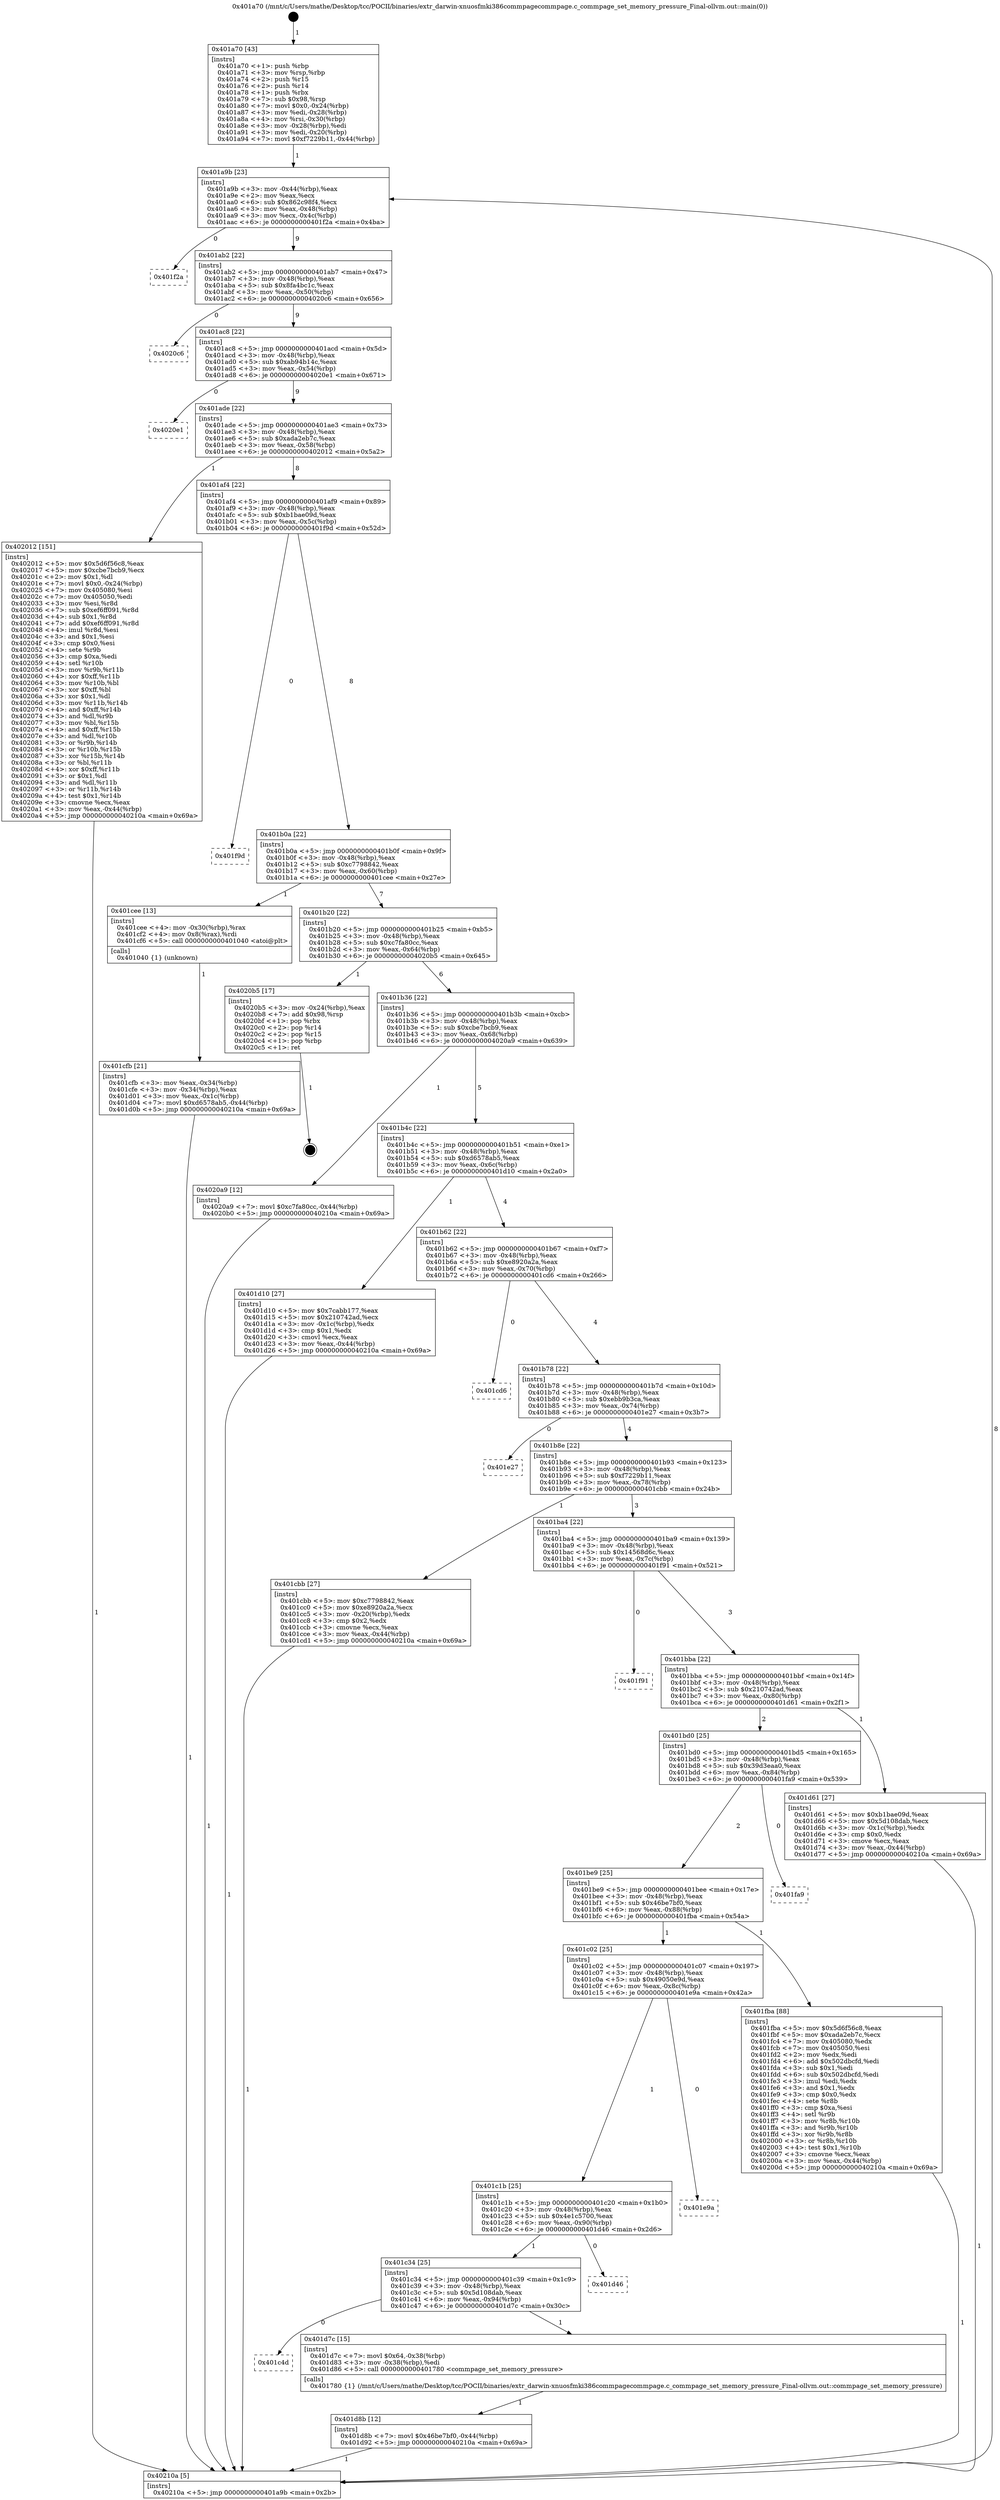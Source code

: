 digraph "0x401a70" {
  label = "0x401a70 (/mnt/c/Users/mathe/Desktop/tcc/POCII/binaries/extr_darwin-xnuosfmki386commpagecommpage.c_commpage_set_memory_pressure_Final-ollvm.out::main(0))"
  labelloc = "t"
  node[shape=record]

  Entry [label="",width=0.3,height=0.3,shape=circle,fillcolor=black,style=filled]
  "0x401a9b" [label="{
     0x401a9b [23]\l
     | [instrs]\l
     &nbsp;&nbsp;0x401a9b \<+3\>: mov -0x44(%rbp),%eax\l
     &nbsp;&nbsp;0x401a9e \<+2\>: mov %eax,%ecx\l
     &nbsp;&nbsp;0x401aa0 \<+6\>: sub $0x862c98f4,%ecx\l
     &nbsp;&nbsp;0x401aa6 \<+3\>: mov %eax,-0x48(%rbp)\l
     &nbsp;&nbsp;0x401aa9 \<+3\>: mov %ecx,-0x4c(%rbp)\l
     &nbsp;&nbsp;0x401aac \<+6\>: je 0000000000401f2a \<main+0x4ba\>\l
  }"]
  "0x401f2a" [label="{
     0x401f2a\l
  }", style=dashed]
  "0x401ab2" [label="{
     0x401ab2 [22]\l
     | [instrs]\l
     &nbsp;&nbsp;0x401ab2 \<+5\>: jmp 0000000000401ab7 \<main+0x47\>\l
     &nbsp;&nbsp;0x401ab7 \<+3\>: mov -0x48(%rbp),%eax\l
     &nbsp;&nbsp;0x401aba \<+5\>: sub $0x8fa4bc1c,%eax\l
     &nbsp;&nbsp;0x401abf \<+3\>: mov %eax,-0x50(%rbp)\l
     &nbsp;&nbsp;0x401ac2 \<+6\>: je 00000000004020c6 \<main+0x656\>\l
  }"]
  Exit [label="",width=0.3,height=0.3,shape=circle,fillcolor=black,style=filled,peripheries=2]
  "0x4020c6" [label="{
     0x4020c6\l
  }", style=dashed]
  "0x401ac8" [label="{
     0x401ac8 [22]\l
     | [instrs]\l
     &nbsp;&nbsp;0x401ac8 \<+5\>: jmp 0000000000401acd \<main+0x5d\>\l
     &nbsp;&nbsp;0x401acd \<+3\>: mov -0x48(%rbp),%eax\l
     &nbsp;&nbsp;0x401ad0 \<+5\>: sub $0xab94b14c,%eax\l
     &nbsp;&nbsp;0x401ad5 \<+3\>: mov %eax,-0x54(%rbp)\l
     &nbsp;&nbsp;0x401ad8 \<+6\>: je 00000000004020e1 \<main+0x671\>\l
  }"]
  "0x401d8b" [label="{
     0x401d8b [12]\l
     | [instrs]\l
     &nbsp;&nbsp;0x401d8b \<+7\>: movl $0x46be7bf0,-0x44(%rbp)\l
     &nbsp;&nbsp;0x401d92 \<+5\>: jmp 000000000040210a \<main+0x69a\>\l
  }"]
  "0x4020e1" [label="{
     0x4020e1\l
  }", style=dashed]
  "0x401ade" [label="{
     0x401ade [22]\l
     | [instrs]\l
     &nbsp;&nbsp;0x401ade \<+5\>: jmp 0000000000401ae3 \<main+0x73\>\l
     &nbsp;&nbsp;0x401ae3 \<+3\>: mov -0x48(%rbp),%eax\l
     &nbsp;&nbsp;0x401ae6 \<+5\>: sub $0xada2eb7c,%eax\l
     &nbsp;&nbsp;0x401aeb \<+3\>: mov %eax,-0x58(%rbp)\l
     &nbsp;&nbsp;0x401aee \<+6\>: je 0000000000402012 \<main+0x5a2\>\l
  }"]
  "0x401c4d" [label="{
     0x401c4d\l
  }", style=dashed]
  "0x402012" [label="{
     0x402012 [151]\l
     | [instrs]\l
     &nbsp;&nbsp;0x402012 \<+5\>: mov $0x5d6f56c8,%eax\l
     &nbsp;&nbsp;0x402017 \<+5\>: mov $0xcbe7bcb9,%ecx\l
     &nbsp;&nbsp;0x40201c \<+2\>: mov $0x1,%dl\l
     &nbsp;&nbsp;0x40201e \<+7\>: movl $0x0,-0x24(%rbp)\l
     &nbsp;&nbsp;0x402025 \<+7\>: mov 0x405080,%esi\l
     &nbsp;&nbsp;0x40202c \<+7\>: mov 0x405050,%edi\l
     &nbsp;&nbsp;0x402033 \<+3\>: mov %esi,%r8d\l
     &nbsp;&nbsp;0x402036 \<+7\>: sub $0xef6ff091,%r8d\l
     &nbsp;&nbsp;0x40203d \<+4\>: sub $0x1,%r8d\l
     &nbsp;&nbsp;0x402041 \<+7\>: add $0xef6ff091,%r8d\l
     &nbsp;&nbsp;0x402048 \<+4\>: imul %r8d,%esi\l
     &nbsp;&nbsp;0x40204c \<+3\>: and $0x1,%esi\l
     &nbsp;&nbsp;0x40204f \<+3\>: cmp $0x0,%esi\l
     &nbsp;&nbsp;0x402052 \<+4\>: sete %r9b\l
     &nbsp;&nbsp;0x402056 \<+3\>: cmp $0xa,%edi\l
     &nbsp;&nbsp;0x402059 \<+4\>: setl %r10b\l
     &nbsp;&nbsp;0x40205d \<+3\>: mov %r9b,%r11b\l
     &nbsp;&nbsp;0x402060 \<+4\>: xor $0xff,%r11b\l
     &nbsp;&nbsp;0x402064 \<+3\>: mov %r10b,%bl\l
     &nbsp;&nbsp;0x402067 \<+3\>: xor $0xff,%bl\l
     &nbsp;&nbsp;0x40206a \<+3\>: xor $0x1,%dl\l
     &nbsp;&nbsp;0x40206d \<+3\>: mov %r11b,%r14b\l
     &nbsp;&nbsp;0x402070 \<+4\>: and $0xff,%r14b\l
     &nbsp;&nbsp;0x402074 \<+3\>: and %dl,%r9b\l
     &nbsp;&nbsp;0x402077 \<+3\>: mov %bl,%r15b\l
     &nbsp;&nbsp;0x40207a \<+4\>: and $0xff,%r15b\l
     &nbsp;&nbsp;0x40207e \<+3\>: and %dl,%r10b\l
     &nbsp;&nbsp;0x402081 \<+3\>: or %r9b,%r14b\l
     &nbsp;&nbsp;0x402084 \<+3\>: or %r10b,%r15b\l
     &nbsp;&nbsp;0x402087 \<+3\>: xor %r15b,%r14b\l
     &nbsp;&nbsp;0x40208a \<+3\>: or %bl,%r11b\l
     &nbsp;&nbsp;0x40208d \<+4\>: xor $0xff,%r11b\l
     &nbsp;&nbsp;0x402091 \<+3\>: or $0x1,%dl\l
     &nbsp;&nbsp;0x402094 \<+3\>: and %dl,%r11b\l
     &nbsp;&nbsp;0x402097 \<+3\>: or %r11b,%r14b\l
     &nbsp;&nbsp;0x40209a \<+4\>: test $0x1,%r14b\l
     &nbsp;&nbsp;0x40209e \<+3\>: cmovne %ecx,%eax\l
     &nbsp;&nbsp;0x4020a1 \<+3\>: mov %eax,-0x44(%rbp)\l
     &nbsp;&nbsp;0x4020a4 \<+5\>: jmp 000000000040210a \<main+0x69a\>\l
  }"]
  "0x401af4" [label="{
     0x401af4 [22]\l
     | [instrs]\l
     &nbsp;&nbsp;0x401af4 \<+5\>: jmp 0000000000401af9 \<main+0x89\>\l
     &nbsp;&nbsp;0x401af9 \<+3\>: mov -0x48(%rbp),%eax\l
     &nbsp;&nbsp;0x401afc \<+5\>: sub $0xb1bae09d,%eax\l
     &nbsp;&nbsp;0x401b01 \<+3\>: mov %eax,-0x5c(%rbp)\l
     &nbsp;&nbsp;0x401b04 \<+6\>: je 0000000000401f9d \<main+0x52d\>\l
  }"]
  "0x401d7c" [label="{
     0x401d7c [15]\l
     | [instrs]\l
     &nbsp;&nbsp;0x401d7c \<+7\>: movl $0x64,-0x38(%rbp)\l
     &nbsp;&nbsp;0x401d83 \<+3\>: mov -0x38(%rbp),%edi\l
     &nbsp;&nbsp;0x401d86 \<+5\>: call 0000000000401780 \<commpage_set_memory_pressure\>\l
     | [calls]\l
     &nbsp;&nbsp;0x401780 \{1\} (/mnt/c/Users/mathe/Desktop/tcc/POCII/binaries/extr_darwin-xnuosfmki386commpagecommpage.c_commpage_set_memory_pressure_Final-ollvm.out::commpage_set_memory_pressure)\l
  }"]
  "0x401f9d" [label="{
     0x401f9d\l
  }", style=dashed]
  "0x401b0a" [label="{
     0x401b0a [22]\l
     | [instrs]\l
     &nbsp;&nbsp;0x401b0a \<+5\>: jmp 0000000000401b0f \<main+0x9f\>\l
     &nbsp;&nbsp;0x401b0f \<+3\>: mov -0x48(%rbp),%eax\l
     &nbsp;&nbsp;0x401b12 \<+5\>: sub $0xc7798842,%eax\l
     &nbsp;&nbsp;0x401b17 \<+3\>: mov %eax,-0x60(%rbp)\l
     &nbsp;&nbsp;0x401b1a \<+6\>: je 0000000000401cee \<main+0x27e\>\l
  }"]
  "0x401c34" [label="{
     0x401c34 [25]\l
     | [instrs]\l
     &nbsp;&nbsp;0x401c34 \<+5\>: jmp 0000000000401c39 \<main+0x1c9\>\l
     &nbsp;&nbsp;0x401c39 \<+3\>: mov -0x48(%rbp),%eax\l
     &nbsp;&nbsp;0x401c3c \<+5\>: sub $0x5d108dab,%eax\l
     &nbsp;&nbsp;0x401c41 \<+6\>: mov %eax,-0x94(%rbp)\l
     &nbsp;&nbsp;0x401c47 \<+6\>: je 0000000000401d7c \<main+0x30c\>\l
  }"]
  "0x401cee" [label="{
     0x401cee [13]\l
     | [instrs]\l
     &nbsp;&nbsp;0x401cee \<+4\>: mov -0x30(%rbp),%rax\l
     &nbsp;&nbsp;0x401cf2 \<+4\>: mov 0x8(%rax),%rdi\l
     &nbsp;&nbsp;0x401cf6 \<+5\>: call 0000000000401040 \<atoi@plt\>\l
     | [calls]\l
     &nbsp;&nbsp;0x401040 \{1\} (unknown)\l
  }"]
  "0x401b20" [label="{
     0x401b20 [22]\l
     | [instrs]\l
     &nbsp;&nbsp;0x401b20 \<+5\>: jmp 0000000000401b25 \<main+0xb5\>\l
     &nbsp;&nbsp;0x401b25 \<+3\>: mov -0x48(%rbp),%eax\l
     &nbsp;&nbsp;0x401b28 \<+5\>: sub $0xc7fa80cc,%eax\l
     &nbsp;&nbsp;0x401b2d \<+3\>: mov %eax,-0x64(%rbp)\l
     &nbsp;&nbsp;0x401b30 \<+6\>: je 00000000004020b5 \<main+0x645\>\l
  }"]
  "0x401d46" [label="{
     0x401d46\l
  }", style=dashed]
  "0x4020b5" [label="{
     0x4020b5 [17]\l
     | [instrs]\l
     &nbsp;&nbsp;0x4020b5 \<+3\>: mov -0x24(%rbp),%eax\l
     &nbsp;&nbsp;0x4020b8 \<+7\>: add $0x98,%rsp\l
     &nbsp;&nbsp;0x4020bf \<+1\>: pop %rbx\l
     &nbsp;&nbsp;0x4020c0 \<+2\>: pop %r14\l
     &nbsp;&nbsp;0x4020c2 \<+2\>: pop %r15\l
     &nbsp;&nbsp;0x4020c4 \<+1\>: pop %rbp\l
     &nbsp;&nbsp;0x4020c5 \<+1\>: ret\l
  }"]
  "0x401b36" [label="{
     0x401b36 [22]\l
     | [instrs]\l
     &nbsp;&nbsp;0x401b36 \<+5\>: jmp 0000000000401b3b \<main+0xcb\>\l
     &nbsp;&nbsp;0x401b3b \<+3\>: mov -0x48(%rbp),%eax\l
     &nbsp;&nbsp;0x401b3e \<+5\>: sub $0xcbe7bcb9,%eax\l
     &nbsp;&nbsp;0x401b43 \<+3\>: mov %eax,-0x68(%rbp)\l
     &nbsp;&nbsp;0x401b46 \<+6\>: je 00000000004020a9 \<main+0x639\>\l
  }"]
  "0x401c1b" [label="{
     0x401c1b [25]\l
     | [instrs]\l
     &nbsp;&nbsp;0x401c1b \<+5\>: jmp 0000000000401c20 \<main+0x1b0\>\l
     &nbsp;&nbsp;0x401c20 \<+3\>: mov -0x48(%rbp),%eax\l
     &nbsp;&nbsp;0x401c23 \<+5\>: sub $0x4e1c5700,%eax\l
     &nbsp;&nbsp;0x401c28 \<+6\>: mov %eax,-0x90(%rbp)\l
     &nbsp;&nbsp;0x401c2e \<+6\>: je 0000000000401d46 \<main+0x2d6\>\l
  }"]
  "0x4020a9" [label="{
     0x4020a9 [12]\l
     | [instrs]\l
     &nbsp;&nbsp;0x4020a9 \<+7\>: movl $0xc7fa80cc,-0x44(%rbp)\l
     &nbsp;&nbsp;0x4020b0 \<+5\>: jmp 000000000040210a \<main+0x69a\>\l
  }"]
  "0x401b4c" [label="{
     0x401b4c [22]\l
     | [instrs]\l
     &nbsp;&nbsp;0x401b4c \<+5\>: jmp 0000000000401b51 \<main+0xe1\>\l
     &nbsp;&nbsp;0x401b51 \<+3\>: mov -0x48(%rbp),%eax\l
     &nbsp;&nbsp;0x401b54 \<+5\>: sub $0xd6578ab5,%eax\l
     &nbsp;&nbsp;0x401b59 \<+3\>: mov %eax,-0x6c(%rbp)\l
     &nbsp;&nbsp;0x401b5c \<+6\>: je 0000000000401d10 \<main+0x2a0\>\l
  }"]
  "0x401e9a" [label="{
     0x401e9a\l
  }", style=dashed]
  "0x401d10" [label="{
     0x401d10 [27]\l
     | [instrs]\l
     &nbsp;&nbsp;0x401d10 \<+5\>: mov $0x7cabb177,%eax\l
     &nbsp;&nbsp;0x401d15 \<+5\>: mov $0x210742ad,%ecx\l
     &nbsp;&nbsp;0x401d1a \<+3\>: mov -0x1c(%rbp),%edx\l
     &nbsp;&nbsp;0x401d1d \<+3\>: cmp $0x1,%edx\l
     &nbsp;&nbsp;0x401d20 \<+3\>: cmovl %ecx,%eax\l
     &nbsp;&nbsp;0x401d23 \<+3\>: mov %eax,-0x44(%rbp)\l
     &nbsp;&nbsp;0x401d26 \<+5\>: jmp 000000000040210a \<main+0x69a\>\l
  }"]
  "0x401b62" [label="{
     0x401b62 [22]\l
     | [instrs]\l
     &nbsp;&nbsp;0x401b62 \<+5\>: jmp 0000000000401b67 \<main+0xf7\>\l
     &nbsp;&nbsp;0x401b67 \<+3\>: mov -0x48(%rbp),%eax\l
     &nbsp;&nbsp;0x401b6a \<+5\>: sub $0xe8920a2a,%eax\l
     &nbsp;&nbsp;0x401b6f \<+3\>: mov %eax,-0x70(%rbp)\l
     &nbsp;&nbsp;0x401b72 \<+6\>: je 0000000000401cd6 \<main+0x266\>\l
  }"]
  "0x401c02" [label="{
     0x401c02 [25]\l
     | [instrs]\l
     &nbsp;&nbsp;0x401c02 \<+5\>: jmp 0000000000401c07 \<main+0x197\>\l
     &nbsp;&nbsp;0x401c07 \<+3\>: mov -0x48(%rbp),%eax\l
     &nbsp;&nbsp;0x401c0a \<+5\>: sub $0x49050e9d,%eax\l
     &nbsp;&nbsp;0x401c0f \<+6\>: mov %eax,-0x8c(%rbp)\l
     &nbsp;&nbsp;0x401c15 \<+6\>: je 0000000000401e9a \<main+0x42a\>\l
  }"]
  "0x401cd6" [label="{
     0x401cd6\l
  }", style=dashed]
  "0x401b78" [label="{
     0x401b78 [22]\l
     | [instrs]\l
     &nbsp;&nbsp;0x401b78 \<+5\>: jmp 0000000000401b7d \<main+0x10d\>\l
     &nbsp;&nbsp;0x401b7d \<+3\>: mov -0x48(%rbp),%eax\l
     &nbsp;&nbsp;0x401b80 \<+5\>: sub $0xebb9b3ca,%eax\l
     &nbsp;&nbsp;0x401b85 \<+3\>: mov %eax,-0x74(%rbp)\l
     &nbsp;&nbsp;0x401b88 \<+6\>: je 0000000000401e27 \<main+0x3b7\>\l
  }"]
  "0x401fba" [label="{
     0x401fba [88]\l
     | [instrs]\l
     &nbsp;&nbsp;0x401fba \<+5\>: mov $0x5d6f56c8,%eax\l
     &nbsp;&nbsp;0x401fbf \<+5\>: mov $0xada2eb7c,%ecx\l
     &nbsp;&nbsp;0x401fc4 \<+7\>: mov 0x405080,%edx\l
     &nbsp;&nbsp;0x401fcb \<+7\>: mov 0x405050,%esi\l
     &nbsp;&nbsp;0x401fd2 \<+2\>: mov %edx,%edi\l
     &nbsp;&nbsp;0x401fd4 \<+6\>: add $0x502dbcfd,%edi\l
     &nbsp;&nbsp;0x401fda \<+3\>: sub $0x1,%edi\l
     &nbsp;&nbsp;0x401fdd \<+6\>: sub $0x502dbcfd,%edi\l
     &nbsp;&nbsp;0x401fe3 \<+3\>: imul %edi,%edx\l
     &nbsp;&nbsp;0x401fe6 \<+3\>: and $0x1,%edx\l
     &nbsp;&nbsp;0x401fe9 \<+3\>: cmp $0x0,%edx\l
     &nbsp;&nbsp;0x401fec \<+4\>: sete %r8b\l
     &nbsp;&nbsp;0x401ff0 \<+3\>: cmp $0xa,%esi\l
     &nbsp;&nbsp;0x401ff3 \<+4\>: setl %r9b\l
     &nbsp;&nbsp;0x401ff7 \<+3\>: mov %r8b,%r10b\l
     &nbsp;&nbsp;0x401ffa \<+3\>: and %r9b,%r10b\l
     &nbsp;&nbsp;0x401ffd \<+3\>: xor %r9b,%r8b\l
     &nbsp;&nbsp;0x402000 \<+3\>: or %r8b,%r10b\l
     &nbsp;&nbsp;0x402003 \<+4\>: test $0x1,%r10b\l
     &nbsp;&nbsp;0x402007 \<+3\>: cmovne %ecx,%eax\l
     &nbsp;&nbsp;0x40200a \<+3\>: mov %eax,-0x44(%rbp)\l
     &nbsp;&nbsp;0x40200d \<+5\>: jmp 000000000040210a \<main+0x69a\>\l
  }"]
  "0x401e27" [label="{
     0x401e27\l
  }", style=dashed]
  "0x401b8e" [label="{
     0x401b8e [22]\l
     | [instrs]\l
     &nbsp;&nbsp;0x401b8e \<+5\>: jmp 0000000000401b93 \<main+0x123\>\l
     &nbsp;&nbsp;0x401b93 \<+3\>: mov -0x48(%rbp),%eax\l
     &nbsp;&nbsp;0x401b96 \<+5\>: sub $0xf7229b11,%eax\l
     &nbsp;&nbsp;0x401b9b \<+3\>: mov %eax,-0x78(%rbp)\l
     &nbsp;&nbsp;0x401b9e \<+6\>: je 0000000000401cbb \<main+0x24b\>\l
  }"]
  "0x401be9" [label="{
     0x401be9 [25]\l
     | [instrs]\l
     &nbsp;&nbsp;0x401be9 \<+5\>: jmp 0000000000401bee \<main+0x17e\>\l
     &nbsp;&nbsp;0x401bee \<+3\>: mov -0x48(%rbp),%eax\l
     &nbsp;&nbsp;0x401bf1 \<+5\>: sub $0x46be7bf0,%eax\l
     &nbsp;&nbsp;0x401bf6 \<+6\>: mov %eax,-0x88(%rbp)\l
     &nbsp;&nbsp;0x401bfc \<+6\>: je 0000000000401fba \<main+0x54a\>\l
  }"]
  "0x401cbb" [label="{
     0x401cbb [27]\l
     | [instrs]\l
     &nbsp;&nbsp;0x401cbb \<+5\>: mov $0xc7798842,%eax\l
     &nbsp;&nbsp;0x401cc0 \<+5\>: mov $0xe8920a2a,%ecx\l
     &nbsp;&nbsp;0x401cc5 \<+3\>: mov -0x20(%rbp),%edx\l
     &nbsp;&nbsp;0x401cc8 \<+3\>: cmp $0x2,%edx\l
     &nbsp;&nbsp;0x401ccb \<+3\>: cmovne %ecx,%eax\l
     &nbsp;&nbsp;0x401cce \<+3\>: mov %eax,-0x44(%rbp)\l
     &nbsp;&nbsp;0x401cd1 \<+5\>: jmp 000000000040210a \<main+0x69a\>\l
  }"]
  "0x401ba4" [label="{
     0x401ba4 [22]\l
     | [instrs]\l
     &nbsp;&nbsp;0x401ba4 \<+5\>: jmp 0000000000401ba9 \<main+0x139\>\l
     &nbsp;&nbsp;0x401ba9 \<+3\>: mov -0x48(%rbp),%eax\l
     &nbsp;&nbsp;0x401bac \<+5\>: sub $0x14568d6c,%eax\l
     &nbsp;&nbsp;0x401bb1 \<+3\>: mov %eax,-0x7c(%rbp)\l
     &nbsp;&nbsp;0x401bb4 \<+6\>: je 0000000000401f91 \<main+0x521\>\l
  }"]
  "0x40210a" [label="{
     0x40210a [5]\l
     | [instrs]\l
     &nbsp;&nbsp;0x40210a \<+5\>: jmp 0000000000401a9b \<main+0x2b\>\l
  }"]
  "0x401a70" [label="{
     0x401a70 [43]\l
     | [instrs]\l
     &nbsp;&nbsp;0x401a70 \<+1\>: push %rbp\l
     &nbsp;&nbsp;0x401a71 \<+3\>: mov %rsp,%rbp\l
     &nbsp;&nbsp;0x401a74 \<+2\>: push %r15\l
     &nbsp;&nbsp;0x401a76 \<+2\>: push %r14\l
     &nbsp;&nbsp;0x401a78 \<+1\>: push %rbx\l
     &nbsp;&nbsp;0x401a79 \<+7\>: sub $0x98,%rsp\l
     &nbsp;&nbsp;0x401a80 \<+7\>: movl $0x0,-0x24(%rbp)\l
     &nbsp;&nbsp;0x401a87 \<+3\>: mov %edi,-0x28(%rbp)\l
     &nbsp;&nbsp;0x401a8a \<+4\>: mov %rsi,-0x30(%rbp)\l
     &nbsp;&nbsp;0x401a8e \<+3\>: mov -0x28(%rbp),%edi\l
     &nbsp;&nbsp;0x401a91 \<+3\>: mov %edi,-0x20(%rbp)\l
     &nbsp;&nbsp;0x401a94 \<+7\>: movl $0xf7229b11,-0x44(%rbp)\l
  }"]
  "0x401cfb" [label="{
     0x401cfb [21]\l
     | [instrs]\l
     &nbsp;&nbsp;0x401cfb \<+3\>: mov %eax,-0x34(%rbp)\l
     &nbsp;&nbsp;0x401cfe \<+3\>: mov -0x34(%rbp),%eax\l
     &nbsp;&nbsp;0x401d01 \<+3\>: mov %eax,-0x1c(%rbp)\l
     &nbsp;&nbsp;0x401d04 \<+7\>: movl $0xd6578ab5,-0x44(%rbp)\l
     &nbsp;&nbsp;0x401d0b \<+5\>: jmp 000000000040210a \<main+0x69a\>\l
  }"]
  "0x401fa9" [label="{
     0x401fa9\l
  }", style=dashed]
  "0x401f91" [label="{
     0x401f91\l
  }", style=dashed]
  "0x401bba" [label="{
     0x401bba [22]\l
     | [instrs]\l
     &nbsp;&nbsp;0x401bba \<+5\>: jmp 0000000000401bbf \<main+0x14f\>\l
     &nbsp;&nbsp;0x401bbf \<+3\>: mov -0x48(%rbp),%eax\l
     &nbsp;&nbsp;0x401bc2 \<+5\>: sub $0x210742ad,%eax\l
     &nbsp;&nbsp;0x401bc7 \<+3\>: mov %eax,-0x80(%rbp)\l
     &nbsp;&nbsp;0x401bca \<+6\>: je 0000000000401d61 \<main+0x2f1\>\l
  }"]
  "0x401bd0" [label="{
     0x401bd0 [25]\l
     | [instrs]\l
     &nbsp;&nbsp;0x401bd0 \<+5\>: jmp 0000000000401bd5 \<main+0x165\>\l
     &nbsp;&nbsp;0x401bd5 \<+3\>: mov -0x48(%rbp),%eax\l
     &nbsp;&nbsp;0x401bd8 \<+5\>: sub $0x39d3eaa0,%eax\l
     &nbsp;&nbsp;0x401bdd \<+6\>: mov %eax,-0x84(%rbp)\l
     &nbsp;&nbsp;0x401be3 \<+6\>: je 0000000000401fa9 \<main+0x539\>\l
  }"]
  "0x401d61" [label="{
     0x401d61 [27]\l
     | [instrs]\l
     &nbsp;&nbsp;0x401d61 \<+5\>: mov $0xb1bae09d,%eax\l
     &nbsp;&nbsp;0x401d66 \<+5\>: mov $0x5d108dab,%ecx\l
     &nbsp;&nbsp;0x401d6b \<+3\>: mov -0x1c(%rbp),%edx\l
     &nbsp;&nbsp;0x401d6e \<+3\>: cmp $0x0,%edx\l
     &nbsp;&nbsp;0x401d71 \<+3\>: cmove %ecx,%eax\l
     &nbsp;&nbsp;0x401d74 \<+3\>: mov %eax,-0x44(%rbp)\l
     &nbsp;&nbsp;0x401d77 \<+5\>: jmp 000000000040210a \<main+0x69a\>\l
  }"]
  Entry -> "0x401a70" [label=" 1"]
  "0x401a9b" -> "0x401f2a" [label=" 0"]
  "0x401a9b" -> "0x401ab2" [label=" 9"]
  "0x4020b5" -> Exit [label=" 1"]
  "0x401ab2" -> "0x4020c6" [label=" 0"]
  "0x401ab2" -> "0x401ac8" [label=" 9"]
  "0x4020a9" -> "0x40210a" [label=" 1"]
  "0x401ac8" -> "0x4020e1" [label=" 0"]
  "0x401ac8" -> "0x401ade" [label=" 9"]
  "0x402012" -> "0x40210a" [label=" 1"]
  "0x401ade" -> "0x402012" [label=" 1"]
  "0x401ade" -> "0x401af4" [label=" 8"]
  "0x401fba" -> "0x40210a" [label=" 1"]
  "0x401af4" -> "0x401f9d" [label=" 0"]
  "0x401af4" -> "0x401b0a" [label=" 8"]
  "0x401d8b" -> "0x40210a" [label=" 1"]
  "0x401b0a" -> "0x401cee" [label=" 1"]
  "0x401b0a" -> "0x401b20" [label=" 7"]
  "0x401c34" -> "0x401c4d" [label=" 0"]
  "0x401b20" -> "0x4020b5" [label=" 1"]
  "0x401b20" -> "0x401b36" [label=" 6"]
  "0x401c34" -> "0x401d7c" [label=" 1"]
  "0x401b36" -> "0x4020a9" [label=" 1"]
  "0x401b36" -> "0x401b4c" [label=" 5"]
  "0x401c1b" -> "0x401c34" [label=" 1"]
  "0x401b4c" -> "0x401d10" [label=" 1"]
  "0x401b4c" -> "0x401b62" [label=" 4"]
  "0x401c1b" -> "0x401d46" [label=" 0"]
  "0x401b62" -> "0x401cd6" [label=" 0"]
  "0x401b62" -> "0x401b78" [label=" 4"]
  "0x401c02" -> "0x401c1b" [label=" 1"]
  "0x401b78" -> "0x401e27" [label=" 0"]
  "0x401b78" -> "0x401b8e" [label=" 4"]
  "0x401c02" -> "0x401e9a" [label=" 0"]
  "0x401b8e" -> "0x401cbb" [label=" 1"]
  "0x401b8e" -> "0x401ba4" [label=" 3"]
  "0x401cbb" -> "0x40210a" [label=" 1"]
  "0x401a70" -> "0x401a9b" [label=" 1"]
  "0x40210a" -> "0x401a9b" [label=" 8"]
  "0x401cee" -> "0x401cfb" [label=" 1"]
  "0x401cfb" -> "0x40210a" [label=" 1"]
  "0x401d10" -> "0x40210a" [label=" 1"]
  "0x401be9" -> "0x401c02" [label=" 1"]
  "0x401ba4" -> "0x401f91" [label=" 0"]
  "0x401ba4" -> "0x401bba" [label=" 3"]
  "0x401be9" -> "0x401fba" [label=" 1"]
  "0x401bba" -> "0x401d61" [label=" 1"]
  "0x401bba" -> "0x401bd0" [label=" 2"]
  "0x401d61" -> "0x40210a" [label=" 1"]
  "0x401d7c" -> "0x401d8b" [label=" 1"]
  "0x401bd0" -> "0x401fa9" [label=" 0"]
  "0x401bd0" -> "0x401be9" [label=" 2"]
}
